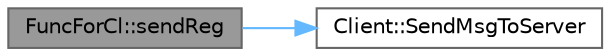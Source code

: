 digraph "FuncForCl::sendReg"
{
 // LATEX_PDF_SIZE
  bgcolor="transparent";
  edge [fontname=Helvetica,fontsize=10,labelfontname=Helvetica,labelfontsize=10];
  node [fontname=Helvetica,fontsize=10,shape=box,height=0.2,width=0.4];
  rankdir="LR";
  Node1 [id="Node000001",label="FuncForCl::sendReg",height=0.2,width=0.4,color="gray40", fillcolor="grey60", style="filled", fontcolor="black",tooltip="Слот для отправки запроса регистрации"];
  Node1 -> Node2 [id="edge1_Node000001_Node000002",color="steelblue1",style="solid",tooltip=" "];
  Node2 [id="Node000002",label="Client::SendMsgToServer",height=0.2,width=0.4,color="grey40", fillcolor="white", style="filled",URL="$class_client.html#ab83e9550b7fac42a51803f7e60fd8070",tooltip="Отправка сообщения на сервер"];
}

